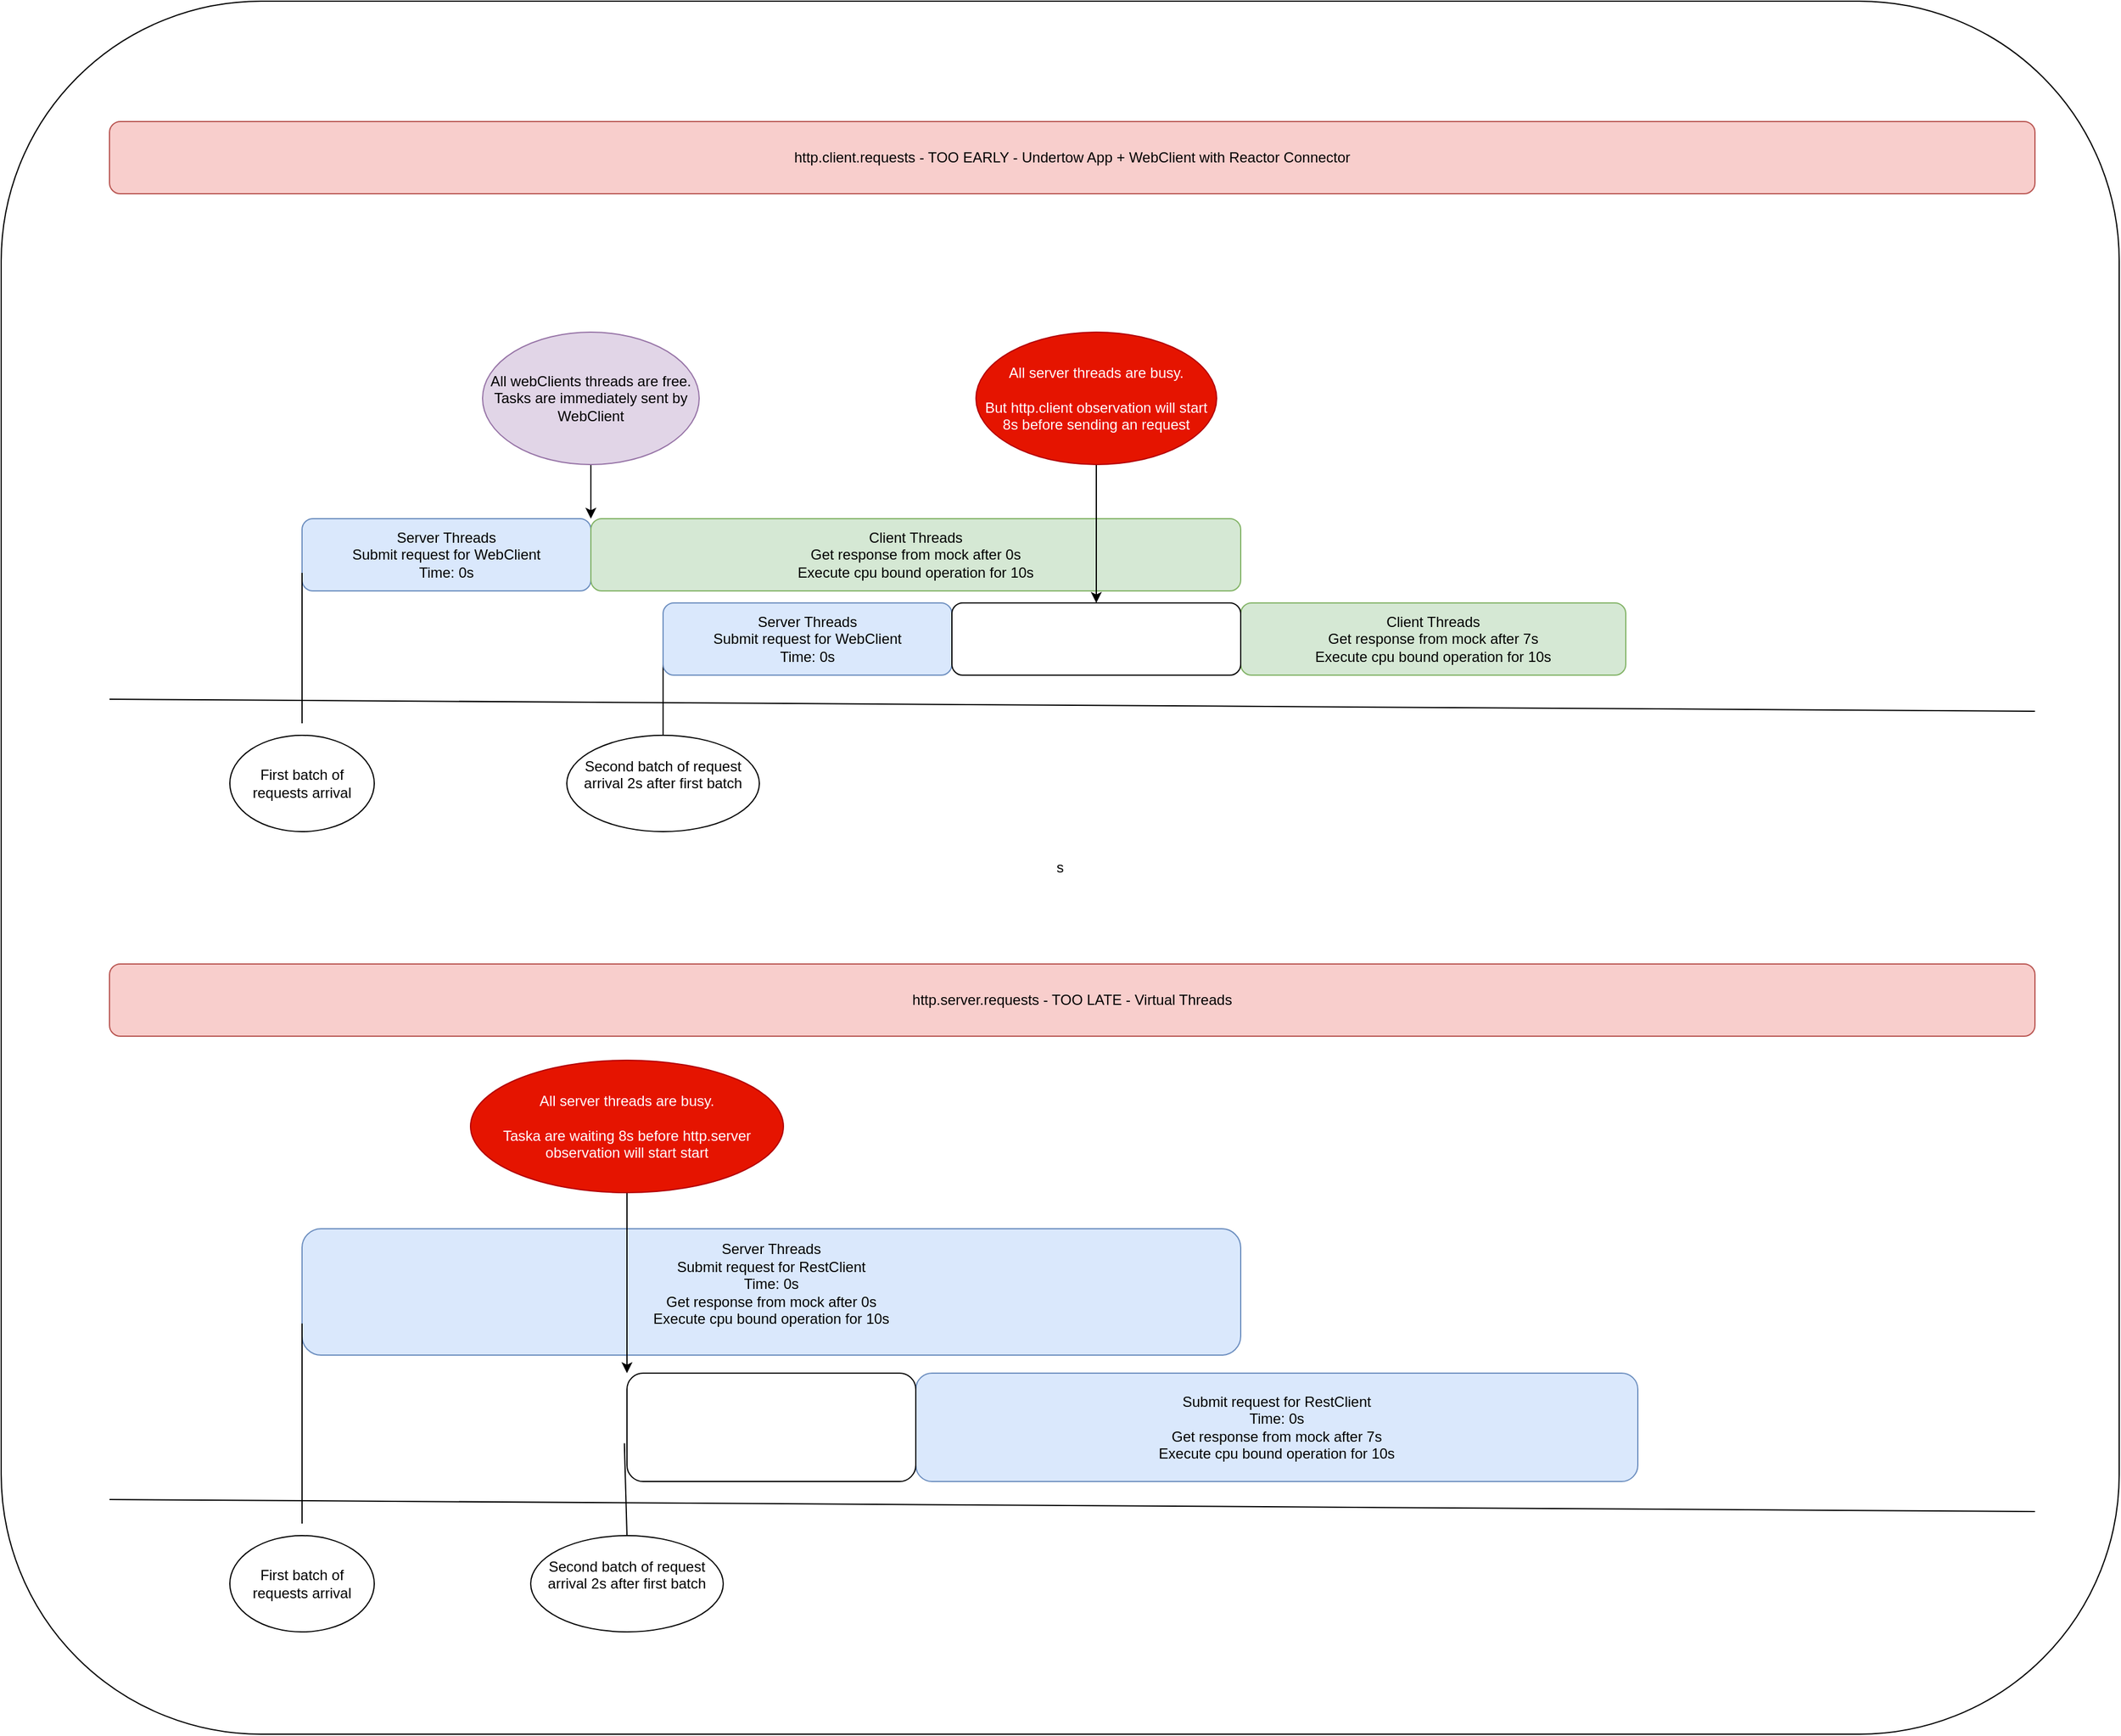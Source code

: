 <mxfile version="28.0.7">
  <diagram name="Strona-1" id="-2TSdLy00n9XIhNWjO1P">
    <mxGraphModel dx="5580" dy="3749" grid="1" gridSize="10" guides="1" tooltips="1" connect="1" arrows="1" fold="1" page="1" pageScale="1" pageWidth="827" pageHeight="1169" math="0" shadow="0">
      <root>
        <mxCell id="0" />
        <mxCell id="1" parent="0" />
        <mxCell id="2GRehvNXeIB6Kh1DUvyV-56" value="s" style="rounded=1;whiteSpace=wrap;html=1;" parent="1" vertex="1">
          <mxGeometry x="-90" y="-260" width="1760" height="1440" as="geometry" />
        </mxCell>
        <mxCell id="2GRehvNXeIB6Kh1DUvyV-3" value="First batch of requests arrival" style="ellipse;whiteSpace=wrap;html=1;" parent="1" vertex="1">
          <mxGeometry x="100" y="350" width="120" height="80" as="geometry" />
        </mxCell>
        <mxCell id="2GRehvNXeIB6Kh1DUvyV-4" value="Server Threads&lt;br&gt;&lt;div&gt;Submit request for WebClient&lt;/div&gt;&lt;div&gt;Time: 0s&lt;/div&gt;" style="rounded=1;whiteSpace=wrap;html=1;fillColor=#dae8fc;strokeColor=#6c8ebf;" parent="1" vertex="1">
          <mxGeometry x="160" y="170" width="240" height="60" as="geometry" />
        </mxCell>
        <mxCell id="2GRehvNXeIB6Kh1DUvyV-7" value="&lt;div&gt;Client Threads&lt;/div&gt;&lt;div&gt;Get response from mock after 0s&lt;/div&gt;&lt;div&gt;Execute cpu bound operation for 10s&lt;/div&gt;" style="rounded=1;whiteSpace=wrap;html=1;fillColor=#d5e8d4;strokeColor=#82b366;" parent="1" vertex="1">
          <mxGeometry x="400" y="170" width="540" height="60" as="geometry" />
        </mxCell>
        <mxCell id="2GRehvNXeIB6Kh1DUvyV-8" value="" style="endArrow=none;html=1;rounded=0;" parent="1" edge="1">
          <mxGeometry width="50" height="50" relative="1" as="geometry">
            <mxPoint y="320" as="sourcePoint" />
            <mxPoint x="1600" y="330" as="targetPoint" />
          </mxGeometry>
        </mxCell>
        <mxCell id="2GRehvNXeIB6Kh1DUvyV-9" value="" style="endArrow=none;html=1;rounded=0;entryX=0;entryY=0.75;entryDx=0;entryDy=0;" parent="1" target="2GRehvNXeIB6Kh1DUvyV-4" edge="1">
          <mxGeometry width="50" height="50" relative="1" as="geometry">
            <mxPoint x="160" y="340" as="sourcePoint" />
            <mxPoint x="160" y="300" as="targetPoint" />
          </mxGeometry>
        </mxCell>
        <mxCell id="2GRehvNXeIB6Kh1DUvyV-11" value="&lt;div&gt;Second batch of request arrival 2s after first batch&lt;/div&gt;&lt;div&gt;&lt;br&gt;&lt;/div&gt;" style="ellipse;whiteSpace=wrap;html=1;" parent="1" vertex="1">
          <mxGeometry x="380" y="350" width="160" height="80" as="geometry" />
        </mxCell>
        <mxCell id="2GRehvNXeIB6Kh1DUvyV-13" value="" style="endArrow=none;html=1;rounded=0;exitX=0.5;exitY=0;exitDx=0;exitDy=0;" parent="1" source="2GRehvNXeIB6Kh1DUvyV-11" edge="1">
          <mxGeometry width="50" height="50" relative="1" as="geometry">
            <mxPoint x="459.76" y="320" as="sourcePoint" />
            <mxPoint x="460" y="290" as="targetPoint" />
          </mxGeometry>
        </mxCell>
        <mxCell id="2GRehvNXeIB6Kh1DUvyV-14" value="http.client.requests - TOO EARLY - Undertow App + WebClient with Reactor Connector" style="rounded=1;whiteSpace=wrap;html=1;fillColor=#f8cecc;strokeColor=#b85450;" parent="1" vertex="1">
          <mxGeometry y="-160" width="1600" height="60" as="geometry" />
        </mxCell>
        <mxCell id="2GRehvNXeIB6Kh1DUvyV-15" value="&lt;div&gt;Server Threads&lt;/div&gt;&lt;div&gt;Submit request for WebClient&lt;/div&gt;&lt;div&gt;&lt;div&gt;Time: 0s&lt;/div&gt;&lt;/div&gt;" style="rounded=1;whiteSpace=wrap;html=1;fillColor=#dae8fc;strokeColor=#6c8ebf;" parent="1" vertex="1">
          <mxGeometry x="460" y="240" width="240" height="60" as="geometry" />
        </mxCell>
        <mxCell id="2GRehvNXeIB6Kh1DUvyV-16" value="&lt;div&gt;Client Threads&lt;/div&gt;&lt;div&gt;Get response from mock after 7s&lt;/div&gt;&lt;div&gt;Execute cpu bound operation for 10s&lt;/div&gt;" style="rounded=1;whiteSpace=wrap;html=1;fillColor=#d5e8d4;strokeColor=#82b366;" parent="1" vertex="1">
          <mxGeometry x="940" y="240" width="320" height="60" as="geometry" />
        </mxCell>
        <mxCell id="2GRehvNXeIB6Kh1DUvyV-21" style="edgeStyle=orthogonalEdgeStyle;rounded=0;orthogonalLoop=1;jettySize=auto;html=1;exitX=0.5;exitY=1;exitDx=0;exitDy=0;" parent="1" source="2GRehvNXeIB6Kh1DUvyV-18" target="2GRehvNXeIB6Kh1DUvyV-30" edge="1">
          <mxGeometry relative="1" as="geometry" />
        </mxCell>
        <mxCell id="2GRehvNXeIB6Kh1DUvyV-18" value="&lt;div&gt;All server threads are busy. &lt;br&gt;&lt;/div&gt;&lt;div&gt;&lt;br&gt;&lt;/div&gt;&lt;div&gt;But http.client observation will start 8s before sending an request&lt;/div&gt;" style="ellipse;whiteSpace=wrap;html=1;fillColor=#e51400;strokeColor=#B20000;fontColor=#ffffff;" parent="1" vertex="1">
          <mxGeometry x="720" y="15" width="200" height="110" as="geometry" />
        </mxCell>
        <mxCell id="2GRehvNXeIB6Kh1DUvyV-20" value="" style="edgeStyle=orthogonalEdgeStyle;rounded=0;orthogonalLoop=1;jettySize=auto;html=1;entryX=0;entryY=0;entryDx=0;entryDy=0;" parent="1" source="2GRehvNXeIB6Kh1DUvyV-19" target="2GRehvNXeIB6Kh1DUvyV-7" edge="1">
          <mxGeometry relative="1" as="geometry" />
        </mxCell>
        <mxCell id="2GRehvNXeIB6Kh1DUvyV-19" value="&lt;div&gt;All webClients threads are free.&lt;/div&gt;&lt;div&gt;Tasks are immediately sent by WebClient &lt;br&gt;&lt;/div&gt;" style="ellipse;whiteSpace=wrap;html=1;fillColor=#e1d5e7;strokeColor=#9673a6;" parent="1" vertex="1">
          <mxGeometry x="310" y="15" width="180" height="110" as="geometry" />
        </mxCell>
        <mxCell id="2GRehvNXeIB6Kh1DUvyV-30" value="" style="rounded=1;whiteSpace=wrap;html=1;" parent="1" vertex="1">
          <mxGeometry x="700" y="240" width="240" height="60" as="geometry" />
        </mxCell>
        <mxCell id="2GRehvNXeIB6Kh1DUvyV-37" value="http.server.requests - TOO LATE - Virtual Threads" style="rounded=1;whiteSpace=wrap;html=1;fillColor=#f8cecc;strokeColor=#b85450;" parent="1" vertex="1">
          <mxGeometry y="540" width="1600" height="60" as="geometry" />
        </mxCell>
        <mxCell id="MRu5OoeNUI8XGwZFlb8Y-1" value="First batch of requests arrival" style="ellipse;whiteSpace=wrap;html=1;" vertex="1" parent="1">
          <mxGeometry x="100" y="1015" width="120" height="80" as="geometry" />
        </mxCell>
        <mxCell id="MRu5OoeNUI8XGwZFlb8Y-2" value="Server Threads&lt;div&gt;Submit request for RestClient&lt;/div&gt;&lt;div&gt;Time: 0s&lt;/div&gt;&lt;div&gt;&lt;div&gt;Get response from mock after 0s&lt;/div&gt;&lt;div&gt;Execute cpu bound operation for 10s&lt;/div&gt;&lt;br&gt;&lt;/div&gt;" style="rounded=1;whiteSpace=wrap;html=1;fillColor=#dae8fc;strokeColor=#6c8ebf;" vertex="1" parent="1">
          <mxGeometry x="160" y="760" width="780" height="105" as="geometry" />
        </mxCell>
        <mxCell id="MRu5OoeNUI8XGwZFlb8Y-4" value="" style="endArrow=none;html=1;rounded=0;" edge="1" parent="1">
          <mxGeometry width="50" height="50" relative="1" as="geometry">
            <mxPoint y="985" as="sourcePoint" />
            <mxPoint x="1600" y="995" as="targetPoint" />
          </mxGeometry>
        </mxCell>
        <mxCell id="MRu5OoeNUI8XGwZFlb8Y-5" value="" style="endArrow=none;html=1;rounded=0;entryX=0;entryY=0.75;entryDx=0;entryDy=0;" edge="1" parent="1" target="MRu5OoeNUI8XGwZFlb8Y-2">
          <mxGeometry width="50" height="50" relative="1" as="geometry">
            <mxPoint x="160" y="1005" as="sourcePoint" />
            <mxPoint x="160" y="965" as="targetPoint" />
          </mxGeometry>
        </mxCell>
        <mxCell id="MRu5OoeNUI8XGwZFlb8Y-6" value="&lt;div&gt;Second batch of request arrival 2s after first batch&lt;/div&gt;&lt;div&gt;&lt;br&gt;&lt;/div&gt;" style="ellipse;whiteSpace=wrap;html=1;" vertex="1" parent="1">
          <mxGeometry x="350" y="1015" width="160" height="80" as="geometry" />
        </mxCell>
        <mxCell id="MRu5OoeNUI8XGwZFlb8Y-7" value="" style="endArrow=none;html=1;rounded=0;exitX=0.5;exitY=0;exitDx=0;exitDy=0;entryX=-0.009;entryY=0.647;entryDx=0;entryDy=0;entryPerimeter=0;" edge="1" parent="1" source="MRu5OoeNUI8XGwZFlb8Y-6" target="MRu5OoeNUI8XGwZFlb8Y-15">
          <mxGeometry width="50" height="50" relative="1" as="geometry">
            <mxPoint x="459.76" y="985" as="sourcePoint" />
            <mxPoint x="460" y="955" as="targetPoint" />
          </mxGeometry>
        </mxCell>
        <mxCell id="MRu5OoeNUI8XGwZFlb8Y-8" value="&lt;div&gt;Submit request for RestClient&lt;/div&gt;&lt;div&gt;Time: 0s&lt;/div&gt;&lt;div&gt;&lt;div&gt;Get response from mock after 7s&lt;/div&gt;&lt;div&gt;Execute cpu bound operation for 10s&lt;/div&gt;&lt;/div&gt;" style="rounded=1;whiteSpace=wrap;html=1;fillColor=#dae8fc;strokeColor=#6c8ebf;" vertex="1" parent="1">
          <mxGeometry x="670" y="880" width="600" height="90" as="geometry" />
        </mxCell>
        <mxCell id="MRu5OoeNUI8XGwZFlb8Y-10" style="edgeStyle=orthogonalEdgeStyle;rounded=0;orthogonalLoop=1;jettySize=auto;html=1;exitX=0.5;exitY=1;exitDx=0;exitDy=0;entryX=0;entryY=0;entryDx=0;entryDy=0;" edge="1" parent="1" source="MRu5OoeNUI8XGwZFlb8Y-11" target="MRu5OoeNUI8XGwZFlb8Y-15">
          <mxGeometry relative="1" as="geometry" />
        </mxCell>
        <mxCell id="MRu5OoeNUI8XGwZFlb8Y-11" value="&lt;div&gt;All server threads are busy. &lt;br&gt;&lt;/div&gt;&lt;div&gt;&lt;br&gt;&lt;/div&gt;&lt;div&gt;Taska are waiting 8s before http.server observation will start start&lt;/div&gt;" style="ellipse;whiteSpace=wrap;html=1;fillColor=#e51400;strokeColor=#B20000;fontColor=#ffffff;" vertex="1" parent="1">
          <mxGeometry x="300" y="620" width="260" height="110" as="geometry" />
        </mxCell>
        <mxCell id="MRu5OoeNUI8XGwZFlb8Y-15" value="" style="rounded=1;whiteSpace=wrap;html=1;" vertex="1" parent="1">
          <mxGeometry x="430" y="880" width="240" height="90" as="geometry" />
        </mxCell>
      </root>
    </mxGraphModel>
  </diagram>
</mxfile>
